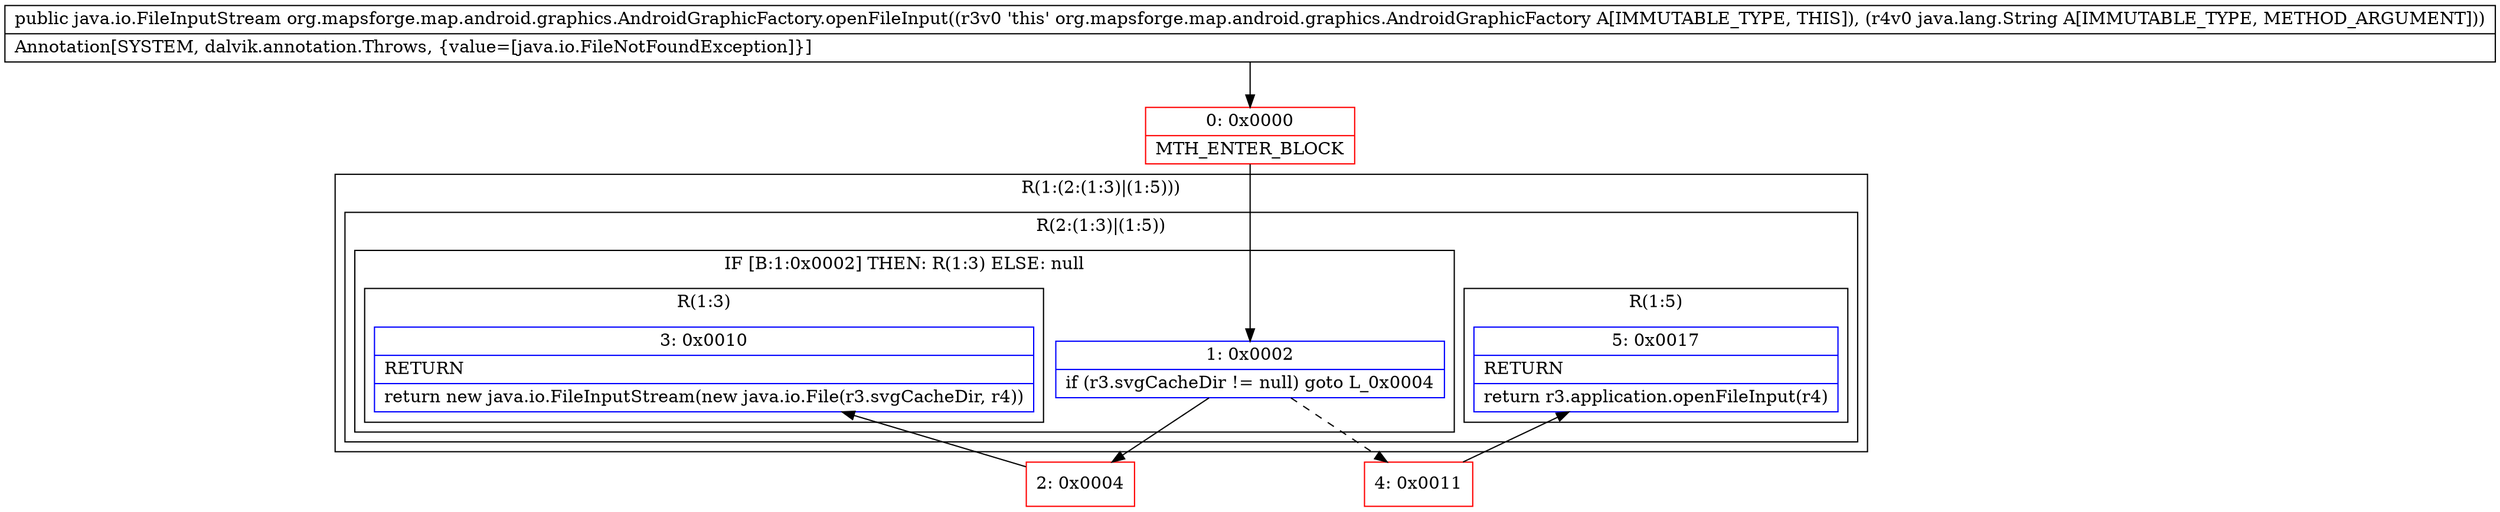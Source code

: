 digraph "CFG fororg.mapsforge.map.android.graphics.AndroidGraphicFactory.openFileInput(Ljava\/lang\/String;)Ljava\/io\/FileInputStream;" {
subgraph cluster_Region_1550114709 {
label = "R(1:(2:(1:3)|(1:5)))";
node [shape=record,color=blue];
subgraph cluster_Region_1108071646 {
label = "R(2:(1:3)|(1:5))";
node [shape=record,color=blue];
subgraph cluster_IfRegion_596888859 {
label = "IF [B:1:0x0002] THEN: R(1:3) ELSE: null";
node [shape=record,color=blue];
Node_1 [shape=record,label="{1\:\ 0x0002|if (r3.svgCacheDir != null) goto L_0x0004\l}"];
subgraph cluster_Region_1078386258 {
label = "R(1:3)";
node [shape=record,color=blue];
Node_3 [shape=record,label="{3\:\ 0x0010|RETURN\l|return new java.io.FileInputStream(new java.io.File(r3.svgCacheDir, r4))\l}"];
}
}
subgraph cluster_Region_983841208 {
label = "R(1:5)";
node [shape=record,color=blue];
Node_5 [shape=record,label="{5\:\ 0x0017|RETURN\l|return r3.application.openFileInput(r4)\l}"];
}
}
}
Node_0 [shape=record,color=red,label="{0\:\ 0x0000|MTH_ENTER_BLOCK\l}"];
Node_2 [shape=record,color=red,label="{2\:\ 0x0004}"];
Node_4 [shape=record,color=red,label="{4\:\ 0x0011}"];
MethodNode[shape=record,label="{public java.io.FileInputStream org.mapsforge.map.android.graphics.AndroidGraphicFactory.openFileInput((r3v0 'this' org.mapsforge.map.android.graphics.AndroidGraphicFactory A[IMMUTABLE_TYPE, THIS]), (r4v0 java.lang.String A[IMMUTABLE_TYPE, METHOD_ARGUMENT]))  | Annotation[SYSTEM, dalvik.annotation.Throws, \{value=[java.io.FileNotFoundException]\}]\l}"];
MethodNode -> Node_0;
Node_1 -> Node_2;
Node_1 -> Node_4[style=dashed];
Node_0 -> Node_1;
Node_2 -> Node_3;
Node_4 -> Node_5;
}

